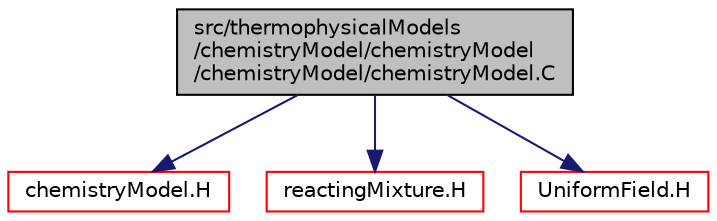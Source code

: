 digraph "src/thermophysicalModels/chemistryModel/chemistryModel/chemistryModel/chemistryModel.C"
{
  bgcolor="transparent";
  edge [fontname="Helvetica",fontsize="10",labelfontname="Helvetica",labelfontsize="10"];
  node [fontname="Helvetica",fontsize="10",shape=record];
  Node1 [label="src/thermophysicalModels\l/chemistryModel/chemistryModel\l/chemistryModel/chemistryModel.C",height=0.2,width=0.4,color="black", fillcolor="grey75", style="filled", fontcolor="black"];
  Node1 -> Node2 [color="midnightblue",fontsize="10",style="solid",fontname="Helvetica"];
  Node2 [label="chemistryModel.H",height=0.2,width=0.4,color="red",URL="$a09959.html"];
  Node1 -> Node3 [color="midnightblue",fontsize="10",style="solid",fontname="Helvetica"];
  Node3 [label="reactingMixture.H",height=0.2,width=0.4,color="red",URL="$a10195.html"];
  Node1 -> Node4 [color="midnightblue",fontsize="10",style="solid",fontname="Helvetica"];
  Node4 [label="UniformField.H",height=0.2,width=0.4,color="red",URL="$a08003.html"];
}
